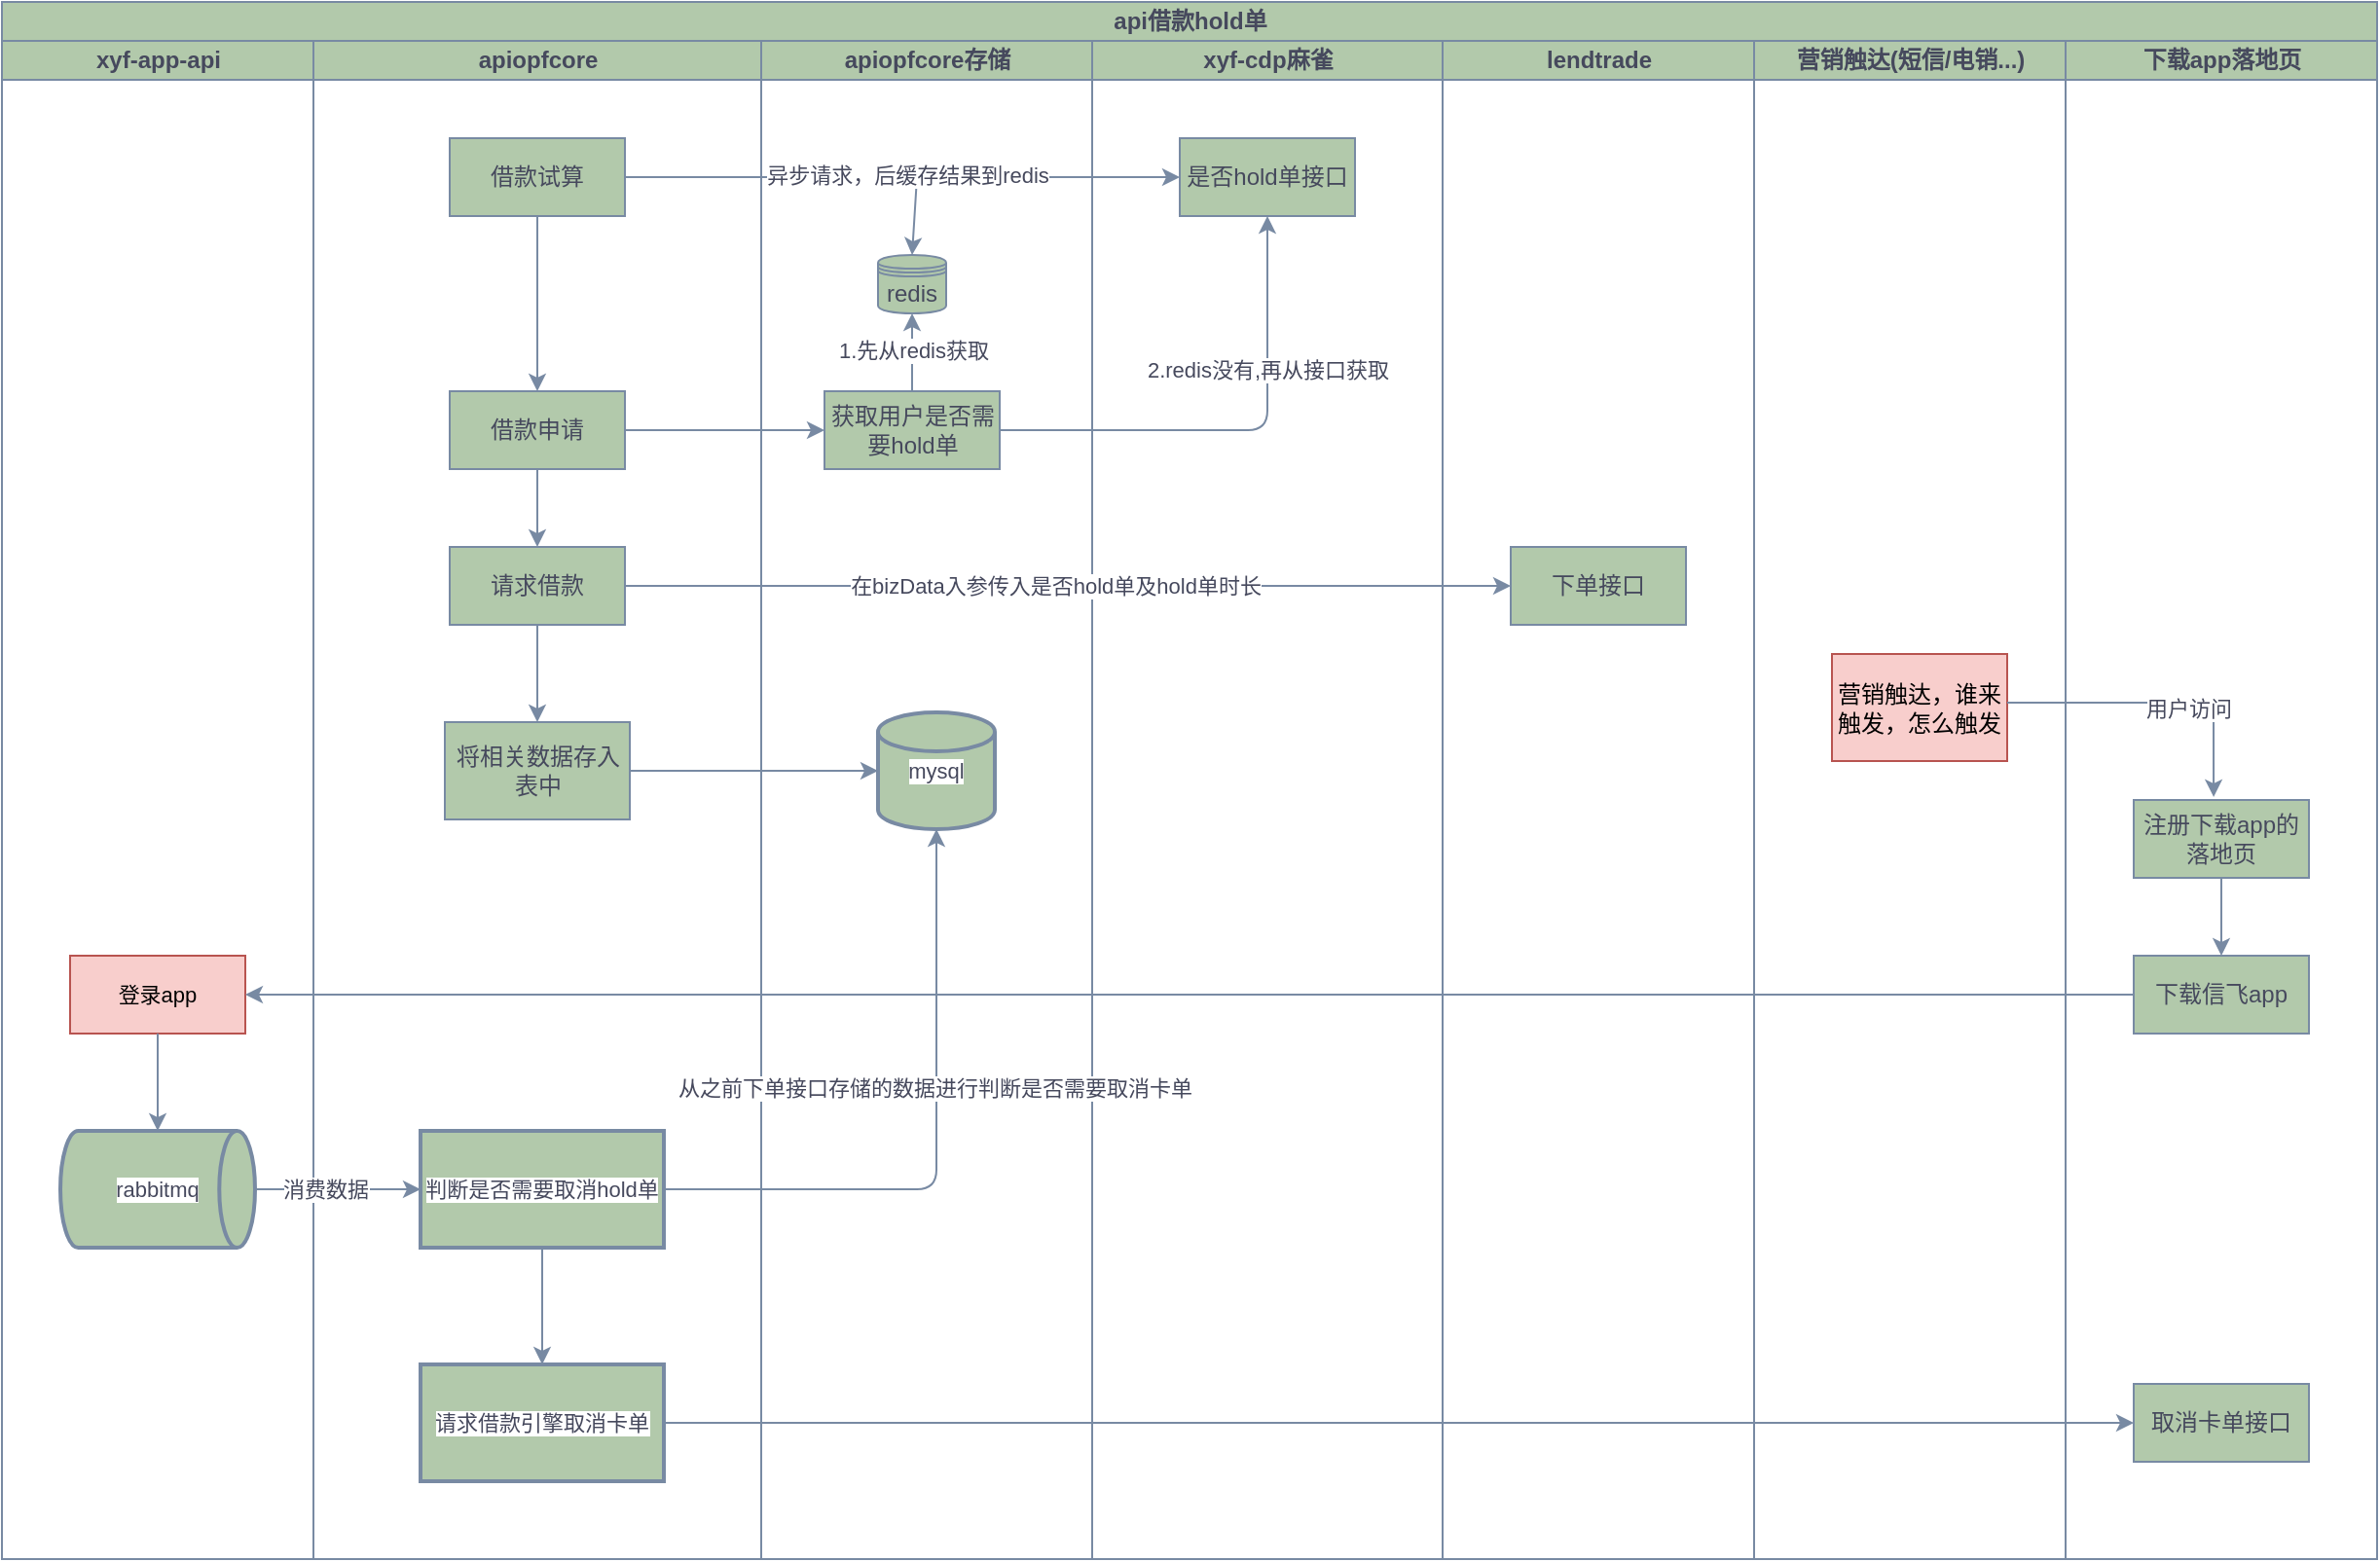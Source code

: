 <mxfile version="24.4.14" type="github">
  <diagram id="prtHgNgQTEPvFCAcTncT" name="Page-1">
    <mxGraphModel dx="1243" dy="754" grid="1" gridSize="10" guides="1" tooltips="1" connect="1" arrows="1" fold="1" page="1" pageScale="1" pageWidth="827" pageHeight="1169" math="0" shadow="0">
      <root>
        <mxCell id="0" />
        <mxCell id="1" parent="0" />
        <mxCell id="tmySvrbRdzc1KA4MEMWT-1" value="api借款hold单" style="swimlane;childLayout=stackLayout;resizeParent=1;resizeParentMax=0;startSize=20;html=1;labelBackgroundColor=none;fillColor=#B2C9AB;strokeColor=#788AA3;fontColor=#46495D;" vertex="1" parent="1">
          <mxGeometry x="190" y="250" width="1220" height="800" as="geometry" />
        </mxCell>
        <mxCell id="tmySvrbRdzc1KA4MEMWT-5" value="xyf-app-api" style="swimlane;startSize=20;html=1;labelBackgroundColor=none;fillColor=#B2C9AB;strokeColor=#788AA3;fontColor=#46495D;" vertex="1" parent="tmySvrbRdzc1KA4MEMWT-1">
          <mxGeometry y="20" width="160" height="780" as="geometry" />
        </mxCell>
        <mxCell id="tmySvrbRdzc1KA4MEMWT-35" value="登录app" style="whiteSpace=wrap;html=1;fillColor=#f8cecc;strokeColor=#b85450;rounded=0;fontFamily=Helvetica;fontSize=11;labelBackgroundColor=none;" vertex="1" parent="tmySvrbRdzc1KA4MEMWT-5">
          <mxGeometry x="35" y="470" width="90" height="40" as="geometry" />
        </mxCell>
        <mxCell id="tmySvrbRdzc1KA4MEMWT-37" value="rabbitmq" style="strokeWidth=2;html=1;shape=mxgraph.flowchart.direct_data;whiteSpace=wrap;strokeColor=#788AA3;fontFamily=Helvetica;fontSize=11;fontColor=#46495D;labelBackgroundColor=default;fillColor=#B2C9AB;" vertex="1" parent="tmySvrbRdzc1KA4MEMWT-5">
          <mxGeometry x="30" y="560" width="100" height="60" as="geometry" />
        </mxCell>
        <mxCell id="tmySvrbRdzc1KA4MEMWT-38" style="edgeStyle=orthogonalEdgeStyle;curved=0;rounded=1;orthogonalLoop=1;jettySize=auto;html=1;entryX=0.5;entryY=0;entryDx=0;entryDy=0;entryPerimeter=0;strokeColor=#788AA3;align=center;verticalAlign=middle;fontFamily=Helvetica;fontSize=11;fontColor=#46495D;labelBackgroundColor=default;endArrow=classic;fillColor=#B2C9AB;" edge="1" parent="tmySvrbRdzc1KA4MEMWT-5" source="tmySvrbRdzc1KA4MEMWT-35" target="tmySvrbRdzc1KA4MEMWT-37">
          <mxGeometry relative="1" as="geometry" />
        </mxCell>
        <mxCell id="tmySvrbRdzc1KA4MEMWT-2" value="apiopfcore" style="swimlane;startSize=20;html=1;labelBackgroundColor=none;fillColor=#B2C9AB;strokeColor=#788AA3;fontColor=#46495D;" vertex="1" parent="tmySvrbRdzc1KA4MEMWT-1">
          <mxGeometry x="160" y="20" width="230" height="780" as="geometry" />
        </mxCell>
        <mxCell id="tmySvrbRdzc1KA4MEMWT-13" value="" style="edgeStyle=orthogonalEdgeStyle;rounded=0;orthogonalLoop=1;jettySize=auto;html=1;strokeColor=#788AA3;fontColor=#46495D;fillColor=#B2C9AB;" edge="1" parent="tmySvrbRdzc1KA4MEMWT-2" source="tmySvrbRdzc1KA4MEMWT-8" target="tmySvrbRdzc1KA4MEMWT-12">
          <mxGeometry relative="1" as="geometry" />
        </mxCell>
        <mxCell id="tmySvrbRdzc1KA4MEMWT-8" value="借款试算" style="rounded=0;whiteSpace=wrap;html=1;strokeColor=#788AA3;fontColor=#46495D;fillColor=#B2C9AB;" vertex="1" parent="tmySvrbRdzc1KA4MEMWT-2">
          <mxGeometry x="70" y="50" width="90" height="40" as="geometry" />
        </mxCell>
        <mxCell id="tmySvrbRdzc1KA4MEMWT-25" value="" style="edgeStyle=orthogonalEdgeStyle;curved=0;rounded=1;orthogonalLoop=1;jettySize=auto;html=1;strokeColor=#788AA3;align=center;verticalAlign=middle;fontFamily=Helvetica;fontSize=11;fontColor=#46495D;labelBackgroundColor=default;endArrow=classic;fillColor=#B2C9AB;" edge="1" parent="tmySvrbRdzc1KA4MEMWT-2" source="tmySvrbRdzc1KA4MEMWT-12" target="tmySvrbRdzc1KA4MEMWT-24">
          <mxGeometry relative="1" as="geometry" />
        </mxCell>
        <mxCell id="tmySvrbRdzc1KA4MEMWT-12" value="借款申请" style="rounded=0;whiteSpace=wrap;html=1;strokeColor=#788AA3;fontColor=#46495D;fillColor=#B2C9AB;" vertex="1" parent="tmySvrbRdzc1KA4MEMWT-2">
          <mxGeometry x="70" y="180" width="90" height="40" as="geometry" />
        </mxCell>
        <mxCell id="tmySvrbRdzc1KA4MEMWT-40" value="" style="edgeStyle=orthogonalEdgeStyle;curved=0;rounded=1;orthogonalLoop=1;jettySize=auto;html=1;strokeColor=#788AA3;align=center;verticalAlign=middle;fontFamily=Helvetica;fontSize=11;fontColor=#46495D;labelBackgroundColor=default;endArrow=classic;fillColor=#B2C9AB;" edge="1" parent="tmySvrbRdzc1KA4MEMWT-2" source="tmySvrbRdzc1KA4MEMWT-24" target="tmySvrbRdzc1KA4MEMWT-39">
          <mxGeometry relative="1" as="geometry" />
        </mxCell>
        <mxCell id="tmySvrbRdzc1KA4MEMWT-24" value="请求借款" style="rounded=0;whiteSpace=wrap;html=1;strokeColor=#788AA3;fontColor=#46495D;fillColor=#B2C9AB;" vertex="1" parent="tmySvrbRdzc1KA4MEMWT-2">
          <mxGeometry x="70" y="260" width="90" height="40" as="geometry" />
        </mxCell>
        <mxCell id="tmySvrbRdzc1KA4MEMWT-39" value="将相关数据存入表中" style="whiteSpace=wrap;html=1;fillColor=#B2C9AB;strokeColor=#788AA3;fontColor=#46495D;rounded=0;" vertex="1" parent="tmySvrbRdzc1KA4MEMWT-2">
          <mxGeometry x="67.5" y="350" width="95" height="50" as="geometry" />
        </mxCell>
        <mxCell id="tmySvrbRdzc1KA4MEMWT-49" value="" style="edgeStyle=orthogonalEdgeStyle;curved=0;rounded=1;orthogonalLoop=1;jettySize=auto;html=1;strokeColor=#788AA3;align=center;verticalAlign=middle;fontFamily=Helvetica;fontSize=11;fontColor=#46495D;labelBackgroundColor=default;endArrow=classic;fillColor=#B2C9AB;" edge="1" parent="tmySvrbRdzc1KA4MEMWT-2" source="tmySvrbRdzc1KA4MEMWT-43" target="tmySvrbRdzc1KA4MEMWT-48">
          <mxGeometry relative="1" as="geometry" />
        </mxCell>
        <mxCell id="tmySvrbRdzc1KA4MEMWT-43" value="判断是否需要取消hold单" style="whiteSpace=wrap;html=1;fontSize=11;fillColor=#B2C9AB;strokeColor=#788AA3;fontColor=#46495D;strokeWidth=2;labelBackgroundColor=default;" vertex="1" parent="tmySvrbRdzc1KA4MEMWT-2">
          <mxGeometry x="55" y="560" width="125" height="60" as="geometry" />
        </mxCell>
        <mxCell id="tmySvrbRdzc1KA4MEMWT-48" value="请求借款引擎取消卡单" style="whiteSpace=wrap;html=1;fontSize=11;fillColor=#B2C9AB;strokeColor=#788AA3;fontColor=#46495D;strokeWidth=2;labelBackgroundColor=default;" vertex="1" parent="tmySvrbRdzc1KA4MEMWT-2">
          <mxGeometry x="55" y="680" width="125" height="60" as="geometry" />
        </mxCell>
        <mxCell id="tmySvrbRdzc1KA4MEMWT-7" value="apiopfcore存储" style="swimlane;startSize=20;html=1;labelBackgroundColor=none;fillColor=#B2C9AB;strokeColor=#788AA3;fontColor=#46495D;" vertex="1" parent="tmySvrbRdzc1KA4MEMWT-1">
          <mxGeometry x="390" y="20" width="170" height="780" as="geometry" />
        </mxCell>
        <mxCell id="tmySvrbRdzc1KA4MEMWT-14" value="redis" style="shape=datastore;whiteSpace=wrap;html=1;strokeColor=#788AA3;fontColor=#46495D;fillColor=#B2C9AB;" vertex="1" parent="tmySvrbRdzc1KA4MEMWT-7">
          <mxGeometry x="60" y="110" width="35" height="30" as="geometry" />
        </mxCell>
        <mxCell id="tmySvrbRdzc1KA4MEMWT-15" value="" style="endArrow=classic;html=1;rounded=0;strokeColor=#788AA3;fontColor=#46495D;fillColor=#B2C9AB;entryX=0.5;entryY=0;entryDx=0;entryDy=0;" edge="1" parent="tmySvrbRdzc1KA4MEMWT-7" target="tmySvrbRdzc1KA4MEMWT-14">
          <mxGeometry width="50" height="50" relative="1" as="geometry">
            <mxPoint x="80.0" y="70" as="sourcePoint" />
            <mxPoint x="130.0" y="180" as="targetPoint" />
          </mxGeometry>
        </mxCell>
        <mxCell id="tmySvrbRdzc1KA4MEMWT-19" style="edgeStyle=orthogonalEdgeStyle;rounded=0;orthogonalLoop=1;jettySize=auto;html=1;entryX=0.5;entryY=1;entryDx=0;entryDy=0;strokeColor=#788AA3;fontColor=#46495D;fillColor=#B2C9AB;" edge="1" parent="tmySvrbRdzc1KA4MEMWT-7" source="tmySvrbRdzc1KA4MEMWT-16" target="tmySvrbRdzc1KA4MEMWT-14">
          <mxGeometry relative="1" as="geometry" />
        </mxCell>
        <mxCell id="tmySvrbRdzc1KA4MEMWT-21" value="1.先从redis获取" style="edgeLabel;html=1;align=center;verticalAlign=middle;resizable=0;points=[];strokeColor=#788AA3;fontColor=#46495D;fillColor=#B2C9AB;" vertex="1" connectable="0" parent="tmySvrbRdzc1KA4MEMWT-19">
          <mxGeometry x="0.05" relative="1" as="geometry">
            <mxPoint as="offset" />
          </mxGeometry>
        </mxCell>
        <mxCell id="tmySvrbRdzc1KA4MEMWT-16" value="获取用户是否需要hold单" style="rounded=0;whiteSpace=wrap;html=1;strokeColor=#788AA3;fontColor=#46495D;fillColor=#B2C9AB;" vertex="1" parent="tmySvrbRdzc1KA4MEMWT-7">
          <mxGeometry x="32.5" y="180" width="90" height="40" as="geometry" />
        </mxCell>
        <mxCell id="tmySvrbRdzc1KA4MEMWT-41" value="mysql" style="strokeWidth=2;html=1;shape=mxgraph.flowchart.database;whiteSpace=wrap;strokeColor=#788AA3;fontFamily=Helvetica;fontSize=11;fontColor=#46495D;labelBackgroundColor=default;fillColor=#B2C9AB;" vertex="1" parent="tmySvrbRdzc1KA4MEMWT-7">
          <mxGeometry x="60" y="345" width="60" height="60" as="geometry" />
        </mxCell>
        <mxCell id="tmySvrbRdzc1KA4MEMWT-3" value="xyf-cdp麻雀" style="swimlane;startSize=20;html=1;labelBackgroundColor=none;fillColor=#B2C9AB;strokeColor=#788AA3;fontColor=#46495D;" vertex="1" parent="tmySvrbRdzc1KA4MEMWT-1">
          <mxGeometry x="560" y="20" width="180" height="780" as="geometry" />
        </mxCell>
        <mxCell id="tmySvrbRdzc1KA4MEMWT-9" value="是否hold单接口" style="rounded=0;whiteSpace=wrap;html=1;strokeColor=#788AA3;fontColor=#46495D;fillColor=#B2C9AB;" vertex="1" parent="tmySvrbRdzc1KA4MEMWT-3">
          <mxGeometry x="45" y="50" width="90" height="40" as="geometry" />
        </mxCell>
        <mxCell id="tmySvrbRdzc1KA4MEMWT-4" value="lendtrade" style="swimlane;startSize=20;html=1;labelBackgroundColor=none;fillColor=#B2C9AB;strokeColor=#788AA3;fontColor=#46495D;" vertex="1" parent="tmySvrbRdzc1KA4MEMWT-1">
          <mxGeometry x="740" y="20" width="160" height="780" as="geometry" />
        </mxCell>
        <mxCell id="tmySvrbRdzc1KA4MEMWT-23" value="下单接口" style="rounded=0;whiteSpace=wrap;html=1;strokeColor=#788AA3;fontColor=#46495D;fillColor=#B2C9AB;" vertex="1" parent="tmySvrbRdzc1KA4MEMWT-4">
          <mxGeometry x="35.0" y="260" width="90" height="40" as="geometry" />
        </mxCell>
        <mxCell id="tmySvrbRdzc1KA4MEMWT-6" value="营销触达(短信/电销...)" style="swimlane;startSize=20;html=1;labelBackgroundColor=none;fillColor=#B2C9AB;strokeColor=#788AA3;fontColor=#46495D;" vertex="1" parent="tmySvrbRdzc1KA4MEMWT-1">
          <mxGeometry x="900" y="20" width="160" height="780" as="geometry" />
        </mxCell>
        <mxCell id="tmySvrbRdzc1KA4MEMWT-28" value="营销触达，谁来触发，怎么触发" style="rounded=0;whiteSpace=wrap;html=1;strokeColor=#b85450;fillColor=#f8cecc;" vertex="1" parent="tmySvrbRdzc1KA4MEMWT-6">
          <mxGeometry x="40" y="315" width="90" height="55" as="geometry" />
        </mxCell>
        <mxCell id="tmySvrbRdzc1KA4MEMWT-29" value="下载app落地页" style="swimlane;startSize=20;html=1;labelBackgroundColor=none;fillColor=#B2C9AB;strokeColor=#788AA3;fontColor=#46495D;" vertex="1" parent="tmySvrbRdzc1KA4MEMWT-1">
          <mxGeometry x="1060" y="20" width="160" height="780" as="geometry" />
        </mxCell>
        <mxCell id="tmySvrbRdzc1KA4MEMWT-34" value="" style="edgeStyle=orthogonalEdgeStyle;curved=0;rounded=1;orthogonalLoop=1;jettySize=auto;html=1;strokeColor=#788AA3;align=center;verticalAlign=middle;fontFamily=Helvetica;fontSize=11;fontColor=#46495D;labelBackgroundColor=default;endArrow=classic;fillColor=#B2C9AB;" edge="1" parent="tmySvrbRdzc1KA4MEMWT-29" source="tmySvrbRdzc1KA4MEMWT-30" target="tmySvrbRdzc1KA4MEMWT-33">
          <mxGeometry relative="1" as="geometry" />
        </mxCell>
        <mxCell id="tmySvrbRdzc1KA4MEMWT-30" value="注册下载app的落地页" style="rounded=0;whiteSpace=wrap;html=1;strokeColor=#788AA3;fontColor=#46495D;fillColor=#B2C9AB;" vertex="1" parent="tmySvrbRdzc1KA4MEMWT-29">
          <mxGeometry x="35.0" y="390" width="90" height="40" as="geometry" />
        </mxCell>
        <mxCell id="tmySvrbRdzc1KA4MEMWT-33" value="下载信飞app" style="whiteSpace=wrap;html=1;fillColor=#B2C9AB;strokeColor=#788AA3;fontColor=#46495D;rounded=0;" vertex="1" parent="tmySvrbRdzc1KA4MEMWT-29">
          <mxGeometry x="35" y="470" width="90" height="40" as="geometry" />
        </mxCell>
        <mxCell id="tmySvrbRdzc1KA4MEMWT-50" value="取消卡单接口" style="whiteSpace=wrap;html=1;fillColor=#B2C9AB;strokeColor=#788AA3;fontColor=#46495D;rounded=0;" vertex="1" parent="tmySvrbRdzc1KA4MEMWT-29">
          <mxGeometry x="35" y="690" width="90" height="40" as="geometry" />
        </mxCell>
        <mxCell id="tmySvrbRdzc1KA4MEMWT-10" style="edgeStyle=orthogonalEdgeStyle;rounded=0;orthogonalLoop=1;jettySize=auto;html=1;strokeColor=#788AA3;fontColor=#46495D;fillColor=#B2C9AB;" edge="1" parent="tmySvrbRdzc1KA4MEMWT-1" source="tmySvrbRdzc1KA4MEMWT-8" target="tmySvrbRdzc1KA4MEMWT-9">
          <mxGeometry relative="1" as="geometry" />
        </mxCell>
        <mxCell id="tmySvrbRdzc1KA4MEMWT-11" value="异步请求，后缓存结果到redis" style="edgeLabel;html=1;align=center;verticalAlign=middle;resizable=0;points=[];strokeColor=#788AA3;fontColor=#46495D;fillColor=#B2C9AB;" vertex="1" connectable="0" parent="tmySvrbRdzc1KA4MEMWT-10">
          <mxGeometry x="0.013" y="1" relative="1" as="geometry">
            <mxPoint as="offset" />
          </mxGeometry>
        </mxCell>
        <mxCell id="tmySvrbRdzc1KA4MEMWT-17" style="edgeStyle=orthogonalEdgeStyle;rounded=1;orthogonalLoop=1;jettySize=auto;html=1;strokeColor=#788AA3;fontColor=#46495D;fillColor=#B2C9AB;curved=0;" edge="1" parent="tmySvrbRdzc1KA4MEMWT-1" source="tmySvrbRdzc1KA4MEMWT-12" target="tmySvrbRdzc1KA4MEMWT-16">
          <mxGeometry relative="1" as="geometry" />
        </mxCell>
        <mxCell id="tmySvrbRdzc1KA4MEMWT-20" style="edgeStyle=orthogonalEdgeStyle;rounded=1;orthogonalLoop=1;jettySize=auto;html=1;entryX=0.5;entryY=1;entryDx=0;entryDy=0;strokeColor=#788AA3;fontColor=#46495D;fillColor=#B2C9AB;curved=0;" edge="1" parent="tmySvrbRdzc1KA4MEMWT-1" source="tmySvrbRdzc1KA4MEMWT-16" target="tmySvrbRdzc1KA4MEMWT-9">
          <mxGeometry relative="1" as="geometry" />
        </mxCell>
        <mxCell id="tmySvrbRdzc1KA4MEMWT-22" value="2.redis没有,再从接口获取" style="edgeLabel;html=1;align=center;verticalAlign=middle;resizable=0;points=[];strokeColor=#788AA3;fontColor=#46495D;fillColor=#B2C9AB;" vertex="1" connectable="0" parent="tmySvrbRdzc1KA4MEMWT-20">
          <mxGeometry x="0.365" relative="1" as="geometry">
            <mxPoint as="offset" />
          </mxGeometry>
        </mxCell>
        <mxCell id="tmySvrbRdzc1KA4MEMWT-26" style="edgeStyle=orthogonalEdgeStyle;curved=0;rounded=1;orthogonalLoop=1;jettySize=auto;html=1;strokeColor=#788AA3;align=center;verticalAlign=middle;fontFamily=Helvetica;fontSize=11;fontColor=#46495D;labelBackgroundColor=default;endArrow=classic;fillColor=#B2C9AB;" edge="1" parent="tmySvrbRdzc1KA4MEMWT-1" source="tmySvrbRdzc1KA4MEMWT-24" target="tmySvrbRdzc1KA4MEMWT-23">
          <mxGeometry relative="1" as="geometry" />
        </mxCell>
        <mxCell id="tmySvrbRdzc1KA4MEMWT-27" value="在bizData入参传入是否hold单及hold单时长" style="edgeLabel;html=1;align=center;verticalAlign=middle;resizable=0;points=[];strokeColor=#788AA3;fontFamily=Helvetica;fontSize=11;fontColor=#46495D;labelBackgroundColor=default;fillColor=#B2C9AB;" vertex="1" connectable="0" parent="tmySvrbRdzc1KA4MEMWT-26">
          <mxGeometry x="-0.028" relative="1" as="geometry">
            <mxPoint as="offset" />
          </mxGeometry>
        </mxCell>
        <mxCell id="tmySvrbRdzc1KA4MEMWT-31" style="edgeStyle=orthogonalEdgeStyle;curved=0;rounded=1;orthogonalLoop=1;jettySize=auto;html=1;entryX=0.456;entryY=-0.039;entryDx=0;entryDy=0;strokeColor=#788AA3;align=center;verticalAlign=middle;fontFamily=Helvetica;fontSize=11;fontColor=#46495D;labelBackgroundColor=default;endArrow=classic;fillColor=#B2C9AB;entryPerimeter=0;" edge="1" parent="tmySvrbRdzc1KA4MEMWT-1" source="tmySvrbRdzc1KA4MEMWT-28" target="tmySvrbRdzc1KA4MEMWT-30">
          <mxGeometry relative="1" as="geometry">
            <Array as="points">
              <mxPoint x="1136" y="360" />
            </Array>
          </mxGeometry>
        </mxCell>
        <mxCell id="tmySvrbRdzc1KA4MEMWT-32" value="用户访问" style="edgeLabel;html=1;align=center;verticalAlign=middle;resizable=0;points=[];strokeColor=#788AA3;fontFamily=Helvetica;fontSize=11;fontColor=#46495D;labelBackgroundColor=default;fillColor=#B2C9AB;" vertex="1" connectable="0" parent="tmySvrbRdzc1KA4MEMWT-31">
          <mxGeometry x="0.203" y="-3" relative="1" as="geometry">
            <mxPoint as="offset" />
          </mxGeometry>
        </mxCell>
        <mxCell id="tmySvrbRdzc1KA4MEMWT-36" style="edgeStyle=orthogonalEdgeStyle;curved=0;rounded=1;orthogonalLoop=1;jettySize=auto;html=1;strokeColor=#788AA3;align=center;verticalAlign=middle;fontFamily=Helvetica;fontSize=11;fontColor=#46495D;labelBackgroundColor=default;endArrow=classic;fillColor=#B2C9AB;" edge="1" parent="tmySvrbRdzc1KA4MEMWT-1" source="tmySvrbRdzc1KA4MEMWT-33" target="tmySvrbRdzc1KA4MEMWT-35">
          <mxGeometry relative="1" as="geometry" />
        </mxCell>
        <mxCell id="tmySvrbRdzc1KA4MEMWT-42" style="edgeStyle=orthogonalEdgeStyle;curved=0;rounded=1;orthogonalLoop=1;jettySize=auto;html=1;entryX=0;entryY=0.5;entryDx=0;entryDy=0;entryPerimeter=0;strokeColor=#788AA3;align=center;verticalAlign=middle;fontFamily=Helvetica;fontSize=11;fontColor=#46495D;labelBackgroundColor=default;endArrow=classic;fillColor=#B2C9AB;" edge="1" parent="tmySvrbRdzc1KA4MEMWT-1" source="tmySvrbRdzc1KA4MEMWT-39" target="tmySvrbRdzc1KA4MEMWT-41">
          <mxGeometry relative="1" as="geometry" />
        </mxCell>
        <mxCell id="tmySvrbRdzc1KA4MEMWT-44" value="" style="edgeStyle=orthogonalEdgeStyle;curved=0;rounded=1;orthogonalLoop=1;jettySize=auto;html=1;strokeColor=#788AA3;align=center;verticalAlign=middle;fontFamily=Helvetica;fontSize=11;fontColor=#46495D;labelBackgroundColor=default;endArrow=classic;fillColor=#B2C9AB;" edge="1" parent="tmySvrbRdzc1KA4MEMWT-1" source="tmySvrbRdzc1KA4MEMWT-37" target="tmySvrbRdzc1KA4MEMWT-43">
          <mxGeometry relative="1" as="geometry" />
        </mxCell>
        <mxCell id="tmySvrbRdzc1KA4MEMWT-45" value="消费数据" style="edgeLabel;html=1;align=center;verticalAlign=middle;resizable=0;points=[];strokeColor=#788AA3;fontFamily=Helvetica;fontSize=11;fontColor=#46495D;labelBackgroundColor=default;fillColor=#B2C9AB;" vertex="1" connectable="0" parent="tmySvrbRdzc1KA4MEMWT-44">
          <mxGeometry x="-0.152" relative="1" as="geometry">
            <mxPoint as="offset" />
          </mxGeometry>
        </mxCell>
        <mxCell id="tmySvrbRdzc1KA4MEMWT-46" style="edgeStyle=orthogonalEdgeStyle;curved=0;rounded=1;orthogonalLoop=1;jettySize=auto;html=1;entryX=0.5;entryY=1;entryDx=0;entryDy=0;entryPerimeter=0;strokeColor=#788AA3;align=center;verticalAlign=middle;fontFamily=Helvetica;fontSize=11;fontColor=#46495D;labelBackgroundColor=default;endArrow=classic;fillColor=#B2C9AB;" edge="1" parent="tmySvrbRdzc1KA4MEMWT-1" source="tmySvrbRdzc1KA4MEMWT-43" target="tmySvrbRdzc1KA4MEMWT-41">
          <mxGeometry relative="1" as="geometry" />
        </mxCell>
        <mxCell id="tmySvrbRdzc1KA4MEMWT-47" value="从之前下单接口存储的数据进行判断是否需要取消卡单" style="edgeLabel;html=1;align=center;verticalAlign=middle;resizable=0;points=[];strokeColor=#788AA3;fontFamily=Helvetica;fontSize=11;fontColor=#46495D;labelBackgroundColor=default;fillColor=#B2C9AB;" vertex="1" connectable="0" parent="tmySvrbRdzc1KA4MEMWT-46">
          <mxGeometry x="0.181" y="1" relative="1" as="geometry">
            <mxPoint as="offset" />
          </mxGeometry>
        </mxCell>
        <mxCell id="tmySvrbRdzc1KA4MEMWT-51" style="edgeStyle=orthogonalEdgeStyle;curved=0;rounded=1;orthogonalLoop=1;jettySize=auto;html=1;strokeColor=#788AA3;align=center;verticalAlign=middle;fontFamily=Helvetica;fontSize=11;fontColor=#46495D;labelBackgroundColor=default;endArrow=classic;fillColor=#B2C9AB;" edge="1" parent="tmySvrbRdzc1KA4MEMWT-1" source="tmySvrbRdzc1KA4MEMWT-48" target="tmySvrbRdzc1KA4MEMWT-50">
          <mxGeometry relative="1" as="geometry" />
        </mxCell>
      </root>
    </mxGraphModel>
  </diagram>
</mxfile>
